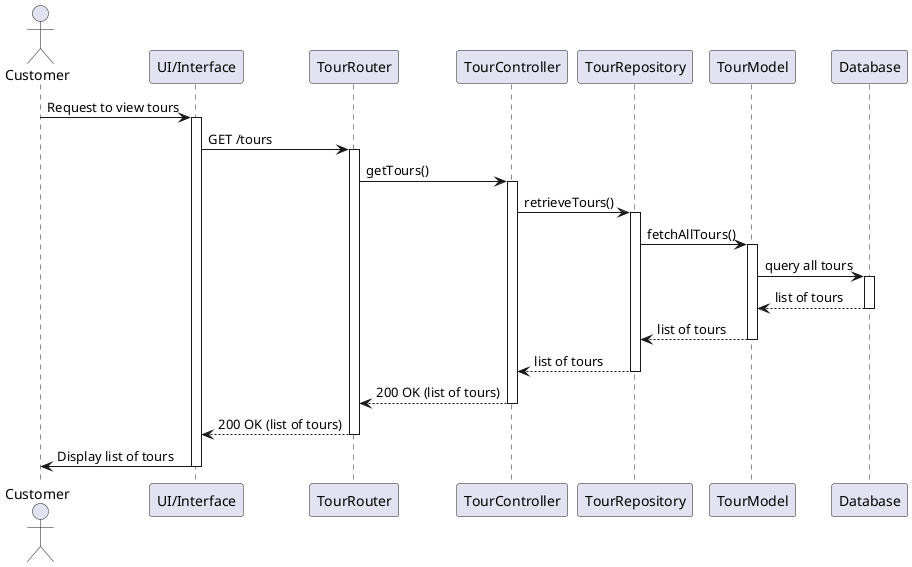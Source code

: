 @startuml
actor Customer
participant "UI/Interface" as UI
participant "TourRouter" as Router
participant "TourController" as Controller
participant "TourRepository" as Repository
participant "TourModel" as TourModel
participant "Database" as DB

Customer -> UI: Request to view tours
activate UI
UI -> Router: GET /tours
activate Router
Router -> Controller: getTours()
activate Controller
Controller -> Repository: retrieveTours()
activate Repository

Repository -> TourModel: fetchAllTours()
activate TourModel
TourModel -> DB: query all tours
activate DB
DB --> TourModel: list of tours
deactivate DB
TourModel --> Repository: list of tours
deactivate TourModel
Repository --> Controller: list of tours
deactivate Repository

Controller --> Router: 200 OK (list of tours)
deactivate Controller
Router --> UI: 200 OK (list of tours)
deactivate Router
UI -> Customer: Display list of tours
deactivate UI
@enduml
